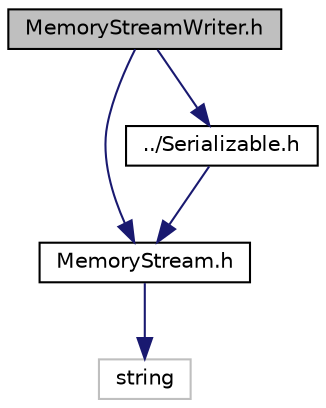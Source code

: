 digraph "MemoryStreamWriter.h"
{
  edge [fontname="Helvetica",fontsize="10",labelfontname="Helvetica",labelfontsize="10"];
  node [fontname="Helvetica",fontsize="10",shape=record];
  Node0 [label="MemoryStreamWriter.h",height=0.2,width=0.4,color="black", fillcolor="grey75", style="filled", fontcolor="black"];
  Node0 -> Node1 [color="midnightblue",fontsize="10",style="solid",fontname="Helvetica"];
  Node1 [label="MemoryStream.h",height=0.2,width=0.4,color="black", fillcolor="white", style="filled",URL="$_memory_stream_8h.html"];
  Node1 -> Node2 [color="midnightblue",fontsize="10",style="solid",fontname="Helvetica"];
  Node2 [label="string",height=0.2,width=0.4,color="grey75", fillcolor="white", style="filled"];
  Node0 -> Node3 [color="midnightblue",fontsize="10",style="solid",fontname="Helvetica"];
  Node3 [label="../Serializable.h",height=0.2,width=0.4,color="black", fillcolor="white", style="filled",URL="$_serializable_8h.html"];
  Node3 -> Node1 [color="midnightblue",fontsize="10",style="solid",fontname="Helvetica"];
}
